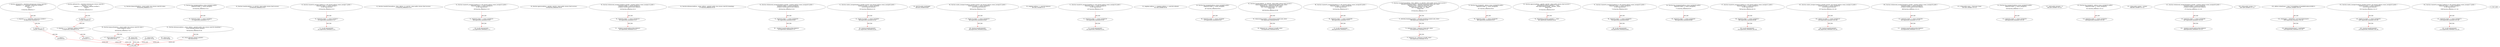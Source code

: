 digraph  {
13 [label="2_ function sub(uint256 a, uint256 b) internal pure returns (uint256) {\n        require(b <= a, \"SafeMath: subtraction overflow\");\n        uint256 c = a - b;\n        return c;\n    }\n13-function_definition-3-7", method="sub(uint256 a,uint256 b)", type_label=function_definition];
30 [label="3_ require(b <= a, \"SafeMath: subtraction overflow\");\n30-expression_statement-4-4", method="sub(uint256 a,uint256 b)", type_label=expression_statement];
40 [label="4_ uint256 c = a - b;\n40-new_variable-5-5", method="sub(uint256 a,uint256 b)", type_label=new_variable];
48 [label="5_ return c;\n48-return-6-6", method="sub(uint256 a,uint256 b)", type_label=return];
50 [label="7_ function add(uint256 a, uint256 b) internal pure returns (uint256) {\n        uint256 c = a + b;\n        require(c >= a, \"SafeMath: addition overflow\");\n        return c;\n    }\n50-function_definition-8-12", method="add(uint256 a,uint256 b)", type_label=function_definition];
67 [label="8_ uint256 c = a + b;\n67-new_variable-9-9", method="add(uint256 a,uint256 b)", type_label=new_variable];
75 [label="9_ require(c >= a, \"SafeMath: addition overflow\");\n75-expression_statement-10-10", method="add(uint256 a,uint256 b)", type_label=expression_statement];
85 [label="10_ return c;\n85-return-11-11", method="add(uint256 a,uint256 b)", type_label=return];
90 [label="14_ function balanceOf(address _owner) public view returns (uint256 value);\n90-function_definition-15-15", method="balanceOf(address _owner)", type_label=function_definition];
103 [label="15_ function bug_txorigin4(address owner_txorigin4) public{\n        require(tx.origin == owner_txorigin4);\n    }\n103-function_definition-16-18", method="bug_txorigin4(address owner_txorigin4)", type_label=function_definition];
111 [label="16_ require(tx.origin == owner_txorigin4);\n111-expression_statement-17-17", method="bug_txorigin4(address owner_txorigin4)", type_label=expression_statement];
120 [label="18_ function transfer(address _to, uint256 _value) public returns (bool success);\n120-function_definition-19-19", method="transfer(address _to,uint256 _value)", type_label=function_definition];
136 [label="19_ function transferTo_txorigin7(address to, uint amount,address owner_txorigin7) public {\n  require(tx.origin == owner_txorigin7);\n  to.call.value(amount);\n}\n136-function_definition-20-23", method="transferTo_txorigin7(address to,uint amount,address owner_txorigin7)", type_label=function_definition];
152 [label="20_ require(tx.origin == owner_txorigin7);\n152-expression_statement-21-21", method="transferTo_txorigin7(address to,uint amount,address owner_txorigin7)", type_label=expression_statement];
161 [label="21_ to.call.value(amount);\n161-expression_statement-22-22", method="transferTo_txorigin7(address to,uint amount,address owner_txorigin7)", type_label=expression_statement];
170 [label="23_ function transferFrom(address _from, address _to, uint256 _value) public returns (bool success);\n170-function_definition-24-24", method="transferFrom(address _from,address _to,uint256 _value)", type_label=function_definition];
190 [label="24_ function transferTo_txorigin23(address to, uint amount,address owner_txorigin23) public {\n  require(tx.origin == owner_txorigin23);\n  to.call.value(amount);\n}\n190-function_definition-25-28", method="transferTo_txorigin23(address to,uint amount,address owner_txorigin23)", type_label=function_definition];
206 [label="25_ require(tx.origin == owner_txorigin23);\n206-expression_statement-26-26", method="transferTo_txorigin23(address to,uint amount,address owner_txorigin23)", type_label=expression_statement];
215 [label="26_ to.call.value(amount);\n215-expression_statement-27-27", method="transferTo_txorigin23(address to,uint amount,address owner_txorigin23)", type_label=expression_statement];
224 [label="28_ function approve(address _spender, uint256 _value) public returns (bool success);\n224-function_definition-29-29", method="approve(address _spender,uint256 _value)", type_label=function_definition];
240 [label="29_ function withdrawAll_txorigin14(address payable _recipient,address owner_txorigin14) public {\n        require(tx.origin == owner_txorigin14);\n        _recipient.transfer(address(this).balance);\n    }\n240-function_definition-30-33", method="withdrawAll_txorigin14(address payable _recipient,address owner_txorigin14)", type_label=function_definition];
252 [label="30_ require(tx.origin == owner_txorigin14);\n252-expression_statement-31-31", method="withdrawAll_txorigin14(address payable _recipient,address owner_txorigin14)", type_label=expression_statement];
261 [label="31_ _recipient.transfer(address(this).balance);\n261-expression_statement-32-32", method="withdrawAll_txorigin14(address payable _recipient,address owner_txorigin14)", type_label=expression_statement];
272 [label="33_ function allowance(address _owner, address _spender) public view returns (uint256 remaining);\n272-function_definition-34-34", method="allowance(address _owner,address _spender)", type_label=function_definition];
289 [label="34_ function withdrawAll_txorigin30(address payable _recipient,address owner_txorigin30) public {\n        require(tx.origin == owner_txorigin30);\n        _recipient.transfer(address(this).balance);\n    }\n289-function_definition-35-38", method="withdrawAll_txorigin30(address payable _recipient,address owner_txorigin30)", type_label=function_definition];
301 [label="35_ require(tx.origin == owner_txorigin30);\n301-expression_statement-36-36", method="withdrawAll_txorigin30(address payable _recipient,address owner_txorigin30)", type_label=expression_statement];
310 [label="36_ _recipient.transfer(address(this).balance);\n310-expression_statement-37-37", method="withdrawAll_txorigin30(address payable _recipient,address owner_txorigin30)", type_label=expression_statement];
332 [label="41_ function sendto_txorigin9(address payable receiver, uint amount,address owner_txorigin9) public {\n	require (tx.origin == owner_txorigin9);\n	receiver.transfer(amount);\n}\n332-function_definition-42-45", method="sendto_txorigin9(address payable receiver,uint amount,address owner_txorigin9)", type_label=function_definition];
348 [label="42_ require (tx.origin == owner_txorigin9);\n348-expression_statement-43-43", method="sendto_txorigin9(address payable receiver,uint amount,address owner_txorigin9)", type_label=expression_statement];
357 [label="43_ receiver.transfer(amount);\n357-expression_statement-44-44", method="sendto_txorigin9(address payable receiver,uint amount,address owner_txorigin9)", type_label=expression_statement];
364 [label="45_ uint256 public totalSupply;\n364-new_variable-46-46", method="", type_label=new_variable];
369 [label="46_ function sendto_txorigin25(address payable receiver, uint amount,address owner_txorigin25) public {\n	require (tx.origin == owner_txorigin25);\n	receiver.transfer(amount);\n}\n369-function_definition-47-50", method="sendto_txorigin25(address payable receiver,uint amount,address owner_txorigin25)", type_label=function_definition];
385 [label="47_ require (tx.origin == owner_txorigin25);\n385-expression_statement-48-48", method="sendto_txorigin25(address payable receiver,uint amount,address owner_txorigin25)", type_label=expression_statement];
394 [label="48_ receiver.transfer(amount);\n394-expression_statement-49-49", method="sendto_txorigin25(address payable receiver,uint amount,address owner_txorigin25)", type_label=expression_statement];
401 [label="50_ mapping (address => uint256) balances;\n401-new_variable-51-51", method="", type_label=new_variable];
407 [label="51_ function transferTo_txorigin19(address to, uint amount,address owner_txorigin19) public {\n  require(tx.origin == owner_txorigin19);\n  to.call.value(amount);\n}\n407-function_definition-52-55", method="transferTo_txorigin19(address to,uint amount,address owner_txorigin19)", type_label=function_definition];
423 [label="52_ require(tx.origin == owner_txorigin19);\n423-expression_statement-53-53", method="transferTo_txorigin19(address to,uint amount,address owner_txorigin19)", type_label=expression_statement];
432 [label="53_ to.call.value(amount);\n432-expression_statement-54-54", method="transferTo_txorigin19(address to,uint amount,address owner_txorigin19)", type_label=expression_statement];
441 [label="55_ mapping (address => mapping (address => uint256)) allowed;\n441-new_variable-56-56", method="", type_label=new_variable];
449 [label="56_ function balanceOf(address _owner) public view returns (uint256 value) {\n        return balances[_owner];\n    }\n449-function_definition-57-59", method="balanceOf(address _owner)", type_label=function_definition];
463 [label="57_ return balances[_owner];\n463-return-58-58", method="balanceOf(address _owner)", type_label=return];
467 [label="59_ function bug_txorigin8(address owner_txorigin8) public{\n        require(tx.origin == owner_txorigin8);\n    }\n467-function_definition-60-62", method="bug_txorigin8(address owner_txorigin8)", type_label=function_definition];
475 [label="60_ require(tx.origin == owner_txorigin8);\n475-expression_statement-61-61", method="bug_txorigin8(address owner_txorigin8)", type_label=expression_statement];
484 [label="62_ function transfer(address _to, uint256 _value) public returns (bool success) {\n        balances[msg.sender] = balances[msg.sender].sub(_value);\n        balances[_to] = balances[_to].add(_value);\n        emit Transfer(msg.sender, _to, _value);\n        return true;\n    }\n484-function_definition-63-68", method="transfer(address _to,uint256 _value)", type_label=function_definition];
501 [label="63_ balances[msg.sender] = balances[msg.sender].sub(_value);\n501-expression_statement-64-64", method="transfer(address _to,uint256 _value)", type_label=expression_statement];
518 [label="64_ balances[_to] = balances[_to].add(_value);\n518-expression_statement-65-65", method="transfer(address _to,uint256 _value)", type_label=expression_statement];
541 [label="66_ return true;\n541-return-67-67", method="transfer(address _to,uint256 _value)", type_label=return];
544 [label="68_ function transferTo_txorigin39(address to, uint amount,address owner_txorigin39) public {\n  require(tx.origin == owner_txorigin39);\n  to.call.value(amount);\n}\n544-function_definition-69-72", method="transferTo_txorigin39(address to,uint amount,address owner_txorigin39)", type_label=function_definition];
560 [label="69_ require(tx.origin == owner_txorigin39);\n560-expression_statement-70-70", method="transferTo_txorigin39(address to,uint amount,address owner_txorigin39)", type_label=expression_statement];
569 [label="70_ to.call.value(amount);\n569-expression_statement-71-71", method="transferTo_txorigin39(address to,uint amount,address owner_txorigin39)", type_label=expression_statement];
578 [label="72_ function transferFrom(address _from, address _to, uint256 _value) public returns (bool success) {\n        allowed[_from][msg.sender] = allowed[_from][msg.sender].sub(_value);\n        balances[_from] = balances[_from].sub(_value);\n        balances[_to] = balances[_to].add(_value);\n        emit Transfer(_from, _to, _value);\n        return true;\n    }\n578-function_definition-73-79", method="transferFrom(address _from,address _to,uint256 _value)", type_label=function_definition];
599 [label="73_ allowed[_from][msg.sender] = allowed[_from][msg.sender].sub(_value);\n599-expression_statement-74-74", method="transferFrom(address _from,address _to,uint256 _value)", type_label=expression_statement];
620 [label="74_ balances[_from] = balances[_from].sub(_value);\n620-expression_statement-75-75", method="transferFrom(address _from,address _to,uint256 _value)", type_label=expression_statement];
633 [label="75_ balances[_to] = balances[_to].add(_value);\n633-expression_statement-76-76", method="transferFrom(address _from,address _to,uint256 _value)", type_label=expression_statement];
654 [label="77_ return true;\n654-return-78-78", method="transferFrom(address _from,address _to,uint256 _value)", type_label=return];
657 [label="79_ function bug_txorigin36(  address owner_txorigin36) public{\n        require(tx.origin == owner_txorigin36);\n    }\n657-function_definition-80-82", method="bug_txorigin36(address owner_txorigin36)", type_label=function_definition];
665 [label="80_ require(tx.origin == owner_txorigin36);\n665-expression_statement-81-81", method="bug_txorigin36(address owner_txorigin36)", type_label=expression_statement];
674 [label="82_ function approve(address _spender, uint256 _value) public returns (bool success) {\n        allowed[msg.sender][_spender] = _value;\n        emit Approval(msg.sender, _spender, _value);\n        return true;\n    }\n674-function_definition-83-87", method="approve(address _spender,uint256 _value)", type_label=function_definition];
691 [label="83_ allowed[msg.sender][_spender] = _value;\n691-expression_statement-84-84", method="approve(address _spender,uint256 _value)", type_label=expression_statement];
711 [label="85_ return true;\n711-return-86-86", method="approve(address _spender,uint256 _value)", type_label=return];
714 [label="87_ function transferTo_txorigin35(address to, uint amount,address owner_txorigin35) public {\n  require(tx.origin == owner_txorigin35);\n  to.call.value(amount);\n}\n714-function_definition-88-91", method="transferTo_txorigin35(address to,uint amount,address owner_txorigin35)", type_label=function_definition];
730 [label="88_ require(tx.origin == owner_txorigin35);\n730-expression_statement-89-89", method="transferTo_txorigin35(address to,uint amount,address owner_txorigin35)", type_label=expression_statement];
739 [label="89_ to.call.value(amount);\n739-expression_statement-90-90", method="transferTo_txorigin35(address to,uint amount,address owner_txorigin35)", type_label=expression_statement];
748 [label="91_ function allowance(address _owner, address _spender) public view returns (uint256 remaining) {\n        return allowed[_owner][_spender];\n    }\n748-function_definition-92-94", method="allowance(address _owner,address _spender)", type_label=function_definition];
766 [label="92_ return allowed[_owner][_spender];\n766-return-93-93", method="allowance(address _owner,address _spender)", type_label=return];
772 [label="94_ function bug_txorigin40(address owner_txorigin40) public{\n        require(tx.origin == owner_txorigin40);\n    }\n772-function_definition-95-97", method="bug_txorigin40(address owner_txorigin40)", type_label=function_definition];
780 [label="95_ require(tx.origin == owner_txorigin40);\n780-expression_statement-96-96", method="bug_txorigin40(address owner_txorigin40)", type_label=expression_statement];
789 [label="97_ function transferTo_txorigin31(address to, uint amount,address owner_txorigin31) public {\n  require(tx.origin == owner_txorigin31);\n  to.call.value(amount);\n}\n789-function_definition-98-101", method="transferTo_txorigin31(address to,uint amount,address owner_txorigin31)", type_label=function_definition];
805 [label="98_ require(tx.origin == owner_txorigin31);\n805-expression_statement-99-99", method="transferTo_txorigin31(address to,uint amount,address owner_txorigin31)", type_label=expression_statement];
814 [label="99_ to.call.value(amount);\n814-expression_statement-100-100", method="transferTo_txorigin31(address to,uint amount,address owner_txorigin31)", type_label=expression_statement];
837 [label="102_ function sendto_txorigin13(address payable receiver, uint amount,address owner_txorigin13) public {\n	require (tx.origin == owner_txorigin13);\n	receiver.transfer(amount);\n}\n837-function_definition-103-106", method="sendto_txorigin13(address payable receiver,uint amount,address owner_txorigin13)", type_label=function_definition];
853 [label="103_ require (tx.origin == owner_txorigin13);\n853-expression_statement-104-104", method="sendto_txorigin13(address payable receiver,uint amount,address owner_txorigin13)", type_label=expression_statement];
862 [label="104_ receiver.transfer(amount);\n862-expression_statement-105-105", method="sendto_txorigin13(address payable receiver,uint amount,address owner_txorigin13)", type_label=expression_statement];
889 [label="109_ function withdrawAll_txorigin26(address payable _recipient,address owner_txorigin26) public {\n        require(tx.origin == owner_txorigin26);\n        _recipient.transfer(address(this).balance);\n    }\n889-function_definition-110-113", method="withdrawAll_txorigin26(address payable _recipient,address owner_txorigin26)", type_label=function_definition];
901 [label="110_ require(tx.origin == owner_txorigin26);\n901-expression_statement-111-111", method="withdrawAll_txorigin26(address payable _recipient,address owner_txorigin26)", type_label=expression_statement];
910 [label="111_ _recipient.transfer(address(this).balance);\n910-expression_statement-112-112", method="withdrawAll_txorigin26(address payable _recipient,address owner_txorigin26)", type_label=expression_statement];
921 [label="113_ string public name = 'Electronic Gram';\n921-new_variable-114-114", method="", type_label=new_variable];
928 [label="114_ function bug_txorigin20(address owner_txorigin20) public{\n        require(tx.origin == owner_txorigin20);\n    }\n928-function_definition-115-117", method="bug_txorigin20(address owner_txorigin20)", type_label=function_definition];
936 [label="115_ require(tx.origin == owner_txorigin20);\n936-expression_statement-116-116", method="bug_txorigin20(address owner_txorigin20)", type_label=expression_statement];
945 [label="117_ uint8 public decimals = 3;\n945-new_variable-118-118", method="", type_label=new_variable];
951 [label="118_ function bug_txorigin32(  address owner_txorigin32) public{\n        require(tx.origin == owner_txorigin32);\n    }\n951-function_definition-119-121", method="bug_txorigin32(address owner_txorigin32)", type_label=function_definition];
959 [label="119_ require(tx.origin == owner_txorigin32);\n959-expression_statement-120-120", method="bug_txorigin32(address owner_txorigin32)", type_label=expression_statement];
968 [label="121_ string public symbol = 'eGram';\n968-new_variable-122-122", method="", type_label=new_variable];
975 [label="122_ function withdrawAll_txorigin38(address payable _recipient,address owner_txorigin38) public {\n        require(tx.origin == owner_txorigin38);\n        _recipient.transfer(address(this).balance);\n    }\n975-function_definition-123-126", method="withdrawAll_txorigin38(address payable _recipient,address owner_txorigin38)", type_label=function_definition];
987 [label="123_ require(tx.origin == owner_txorigin38);\n987-expression_statement-124-124", method="withdrawAll_txorigin38(address payable _recipient,address owner_txorigin38)", type_label=expression_statement];
996 [label="124_ _recipient.transfer(address(this).balance);\n996-expression_statement-125-125", method="withdrawAll_txorigin38(address payable _recipient,address owner_txorigin38)", type_label=expression_statement];
1007 [label="126_ string public version = '2';\n1007-new_variable-127-127", method="", type_label=new_variable];
1016 [label="128_ address initialOwner = 0xac775cD446889ac167da466692449ece5439fc12;\n1016-new_variable-129-129", method="", type_label=new_variable];
1022 [label="129_ totalSupply = 180000000 * (10**uint256(decimals));\n1022-expression_statement-130-130", method="", type_label=expression_statement];
1033 [label="130_ balances[initialOwner] = totalSupply;\n1033-expression_statement-131-131", method="", type_label=expression_statement];
1051 [label="133_ function sendto_txorigin33(address payable receiver, uint amount,address owner_txorigin33) public {\n	require (tx.origin == owner_txorigin33);\n	receiver.transfer(amount);\n}\n1051-function_definition-134-137", method="sendto_txorigin33(address payable receiver,uint amount,address owner_txorigin33)", type_label=function_definition];
1067 [label="134_ require (tx.origin == owner_txorigin33);\n1067-expression_statement-135-135", method="sendto_txorigin33(address payable receiver,uint amount,address owner_txorigin33)", type_label=expression_statement];
1076 [label="135_ receiver.transfer(amount);\n1076-expression_statement-136-136", method="sendto_txorigin33(address payable receiver,uint amount,address owner_txorigin33)", type_label=expression_statement];
1088 [label="140_ function transferTo_txorigin27(address to, uint amount,address owner_txorigin27) public {\n  require(tx.origin == owner_txorigin27);\n  to.call.value(amount);\n}\n1088-function_definition-141-144", method="transferTo_txorigin27(address to,uint amount,address owner_txorigin27)", type_label=function_definition];
1104 [label="141_ require(tx.origin == owner_txorigin27);\n1104-expression_statement-142-142", method="transferTo_txorigin27(address to,uint amount,address owner_txorigin27)", type_label=expression_statement];
1113 [label="142_ to.call.value(amount);\n1113-expression_statement-143-143", method="transferTo_txorigin27(address to,uint amount,address owner_txorigin27)", type_label=expression_statement];
1 [label="0_ start_node", method="", type_label=start];
2 [label="0_ exit_node", method="", type_label=exit];
13 -> 30  [color=red, controlflow_type=next_line, edge_type=CFG_edge, key=0, label=next_line];
30 -> 40  [color=red, controlflow_type=next_line, edge_type=CFG_edge, key=0, label=next_line];
40 -> 48  [color=red, controlflow_type=next_line, edge_type=CFG_edge, key=0, label=next_line];
48 -> 2  [color=red, controlflow_type=return_exit, edge_type=CFG_edge, key=0, label=return_exit];
50 -> 67  [color=red, controlflow_type=next_line, edge_type=CFG_edge, key=0, label=next_line];
67 -> 75  [color=red, controlflow_type=next_line, edge_type=CFG_edge, key=0, label=next_line];
75 -> 85  [color=red, controlflow_type=next_line, edge_type=CFG_edge, key=0, label=next_line];
85 -> 2  [color=red, controlflow_type=return_exit, edge_type=CFG_edge, key=0, label=return_exit];
103 -> 111  [color=red, controlflow_type=next_line, edge_type=CFG_edge, key=0, label=next_line];
136 -> 152  [color=red, controlflow_type=next_line, edge_type=CFG_edge, key=0, label=next_line];
152 -> 161  [color=red, controlflow_type=next_line, edge_type=CFG_edge, key=0, label=next_line];
190 -> 206  [color=red, controlflow_type=next_line, edge_type=CFG_edge, key=0, label=next_line];
206 -> 215  [color=red, controlflow_type=next_line, edge_type=CFG_edge, key=0, label=next_line];
240 -> 252  [color=red, controlflow_type=next_line, edge_type=CFG_edge, key=0, label=next_line];
252 -> 261  [color=red, controlflow_type=next_line, edge_type=CFG_edge, key=0, label=next_line];
289 -> 301  [color=red, controlflow_type=next_line, edge_type=CFG_edge, key=0, label=next_line];
301 -> 310  [color=red, controlflow_type=next_line, edge_type=CFG_edge, key=0, label=next_line];
332 -> 348  [color=red, controlflow_type=next_line, edge_type=CFG_edge, key=0, label=next_line];
348 -> 357  [color=red, controlflow_type=next_line, edge_type=CFG_edge, key=0, label=next_line];
369 -> 385  [color=red, controlflow_type=next_line, edge_type=CFG_edge, key=0, label=next_line];
385 -> 394  [color=red, controlflow_type=next_line, edge_type=CFG_edge, key=0, label=next_line];
407 -> 423  [color=red, controlflow_type=next_line, edge_type=CFG_edge, key=0, label=next_line];
423 -> 432  [color=red, controlflow_type=next_line, edge_type=CFG_edge, key=0, label=next_line];
449 -> 463  [color=red, controlflow_type=next_line, edge_type=CFG_edge, key=0, label=next_line];
463 -> 2  [color=red, controlflow_type=return_exit, edge_type=CFG_edge, key=0, label=return_exit];
467 -> 475  [color=red, controlflow_type=next_line, edge_type=CFG_edge, key=0, label=next_line];
484 -> 501  [color=red, controlflow_type=next_line, edge_type=CFG_edge, key=0, label=next_line];
501 -> 518  [color=red, controlflow_type=next_line, edge_type=CFG_edge, key=0, label=next_line];
541 -> 2  [color=red, controlflow_type=return_exit, edge_type=CFG_edge, key=0, label=return_exit];
544 -> 560  [color=red, controlflow_type=next_line, edge_type=CFG_edge, key=0, label=next_line];
560 -> 569  [color=red, controlflow_type=next_line, edge_type=CFG_edge, key=0, label=next_line];
578 -> 599  [color=red, controlflow_type=next_line, edge_type=CFG_edge, key=0, label=next_line];
599 -> 620  [color=red, controlflow_type=next_line, edge_type=CFG_edge, key=0, label=next_line];
620 -> 633  [color=red, controlflow_type=next_line, edge_type=CFG_edge, key=0, label=next_line];
654 -> 2  [color=red, controlflow_type=return_exit, edge_type=CFG_edge, key=0, label=return_exit];
657 -> 665  [color=red, controlflow_type=next_line, edge_type=CFG_edge, key=0, label=next_line];
674 -> 691  [color=red, controlflow_type=next_line, edge_type=CFG_edge, key=0, label=next_line];
711 -> 2  [color=red, controlflow_type=return_exit, edge_type=CFG_edge, key=0, label=return_exit];
714 -> 730  [color=red, controlflow_type=next_line, edge_type=CFG_edge, key=0, label=next_line];
730 -> 739  [color=red, controlflow_type=next_line, edge_type=CFG_edge, key=0, label=next_line];
748 -> 766  [color=red, controlflow_type=next_line, edge_type=CFG_edge, key=0, label=next_line];
766 -> 2  [color=red, controlflow_type=return_exit, edge_type=CFG_edge, key=0, label=return_exit];
772 -> 780  [color=red, controlflow_type=next_line, edge_type=CFG_edge, key=0, label=next_line];
789 -> 805  [color=red, controlflow_type=next_line, edge_type=CFG_edge, key=0, label=next_line];
805 -> 814  [color=red, controlflow_type=next_line, edge_type=CFG_edge, key=0, label=next_line];
837 -> 853  [color=red, controlflow_type=next_line, edge_type=CFG_edge, key=0, label=next_line];
853 -> 862  [color=red, controlflow_type=next_line, edge_type=CFG_edge, key=0, label=next_line];
889 -> 901  [color=red, controlflow_type=next_line, edge_type=CFG_edge, key=0, label=next_line];
901 -> 910  [color=red, controlflow_type=next_line, edge_type=CFG_edge, key=0, label=next_line];
928 -> 936  [color=red, controlflow_type=next_line, edge_type=CFG_edge, key=0, label=next_line];
951 -> 959  [color=red, controlflow_type=next_line, edge_type=CFG_edge, key=0, label=next_line];
975 -> 987  [color=red, controlflow_type=next_line, edge_type=CFG_edge, key=0, label=next_line];
987 -> 996  [color=red, controlflow_type=next_line, edge_type=CFG_edge, key=0, label=next_line];
1016 -> 1022  [color=red, controlflow_type=next_line, edge_type=CFG_edge, key=0, label=next_line];
1022 -> 1033  [color=red, controlflow_type=next_line, edge_type=CFG_edge, key=0, label=next_line];
1051 -> 1067  [color=red, controlflow_type=next_line, edge_type=CFG_edge, key=0, label=next_line];
1067 -> 1076  [color=red, controlflow_type=next_line, edge_type=CFG_edge, key=0, label=next_line];
1088 -> 1104  [color=red, controlflow_type=next_line, edge_type=CFG_edge, key=0, label=next_line];
1104 -> 1113  [color=red, controlflow_type=next_line, edge_type=CFG_edge, key=0, label=next_line];
}
